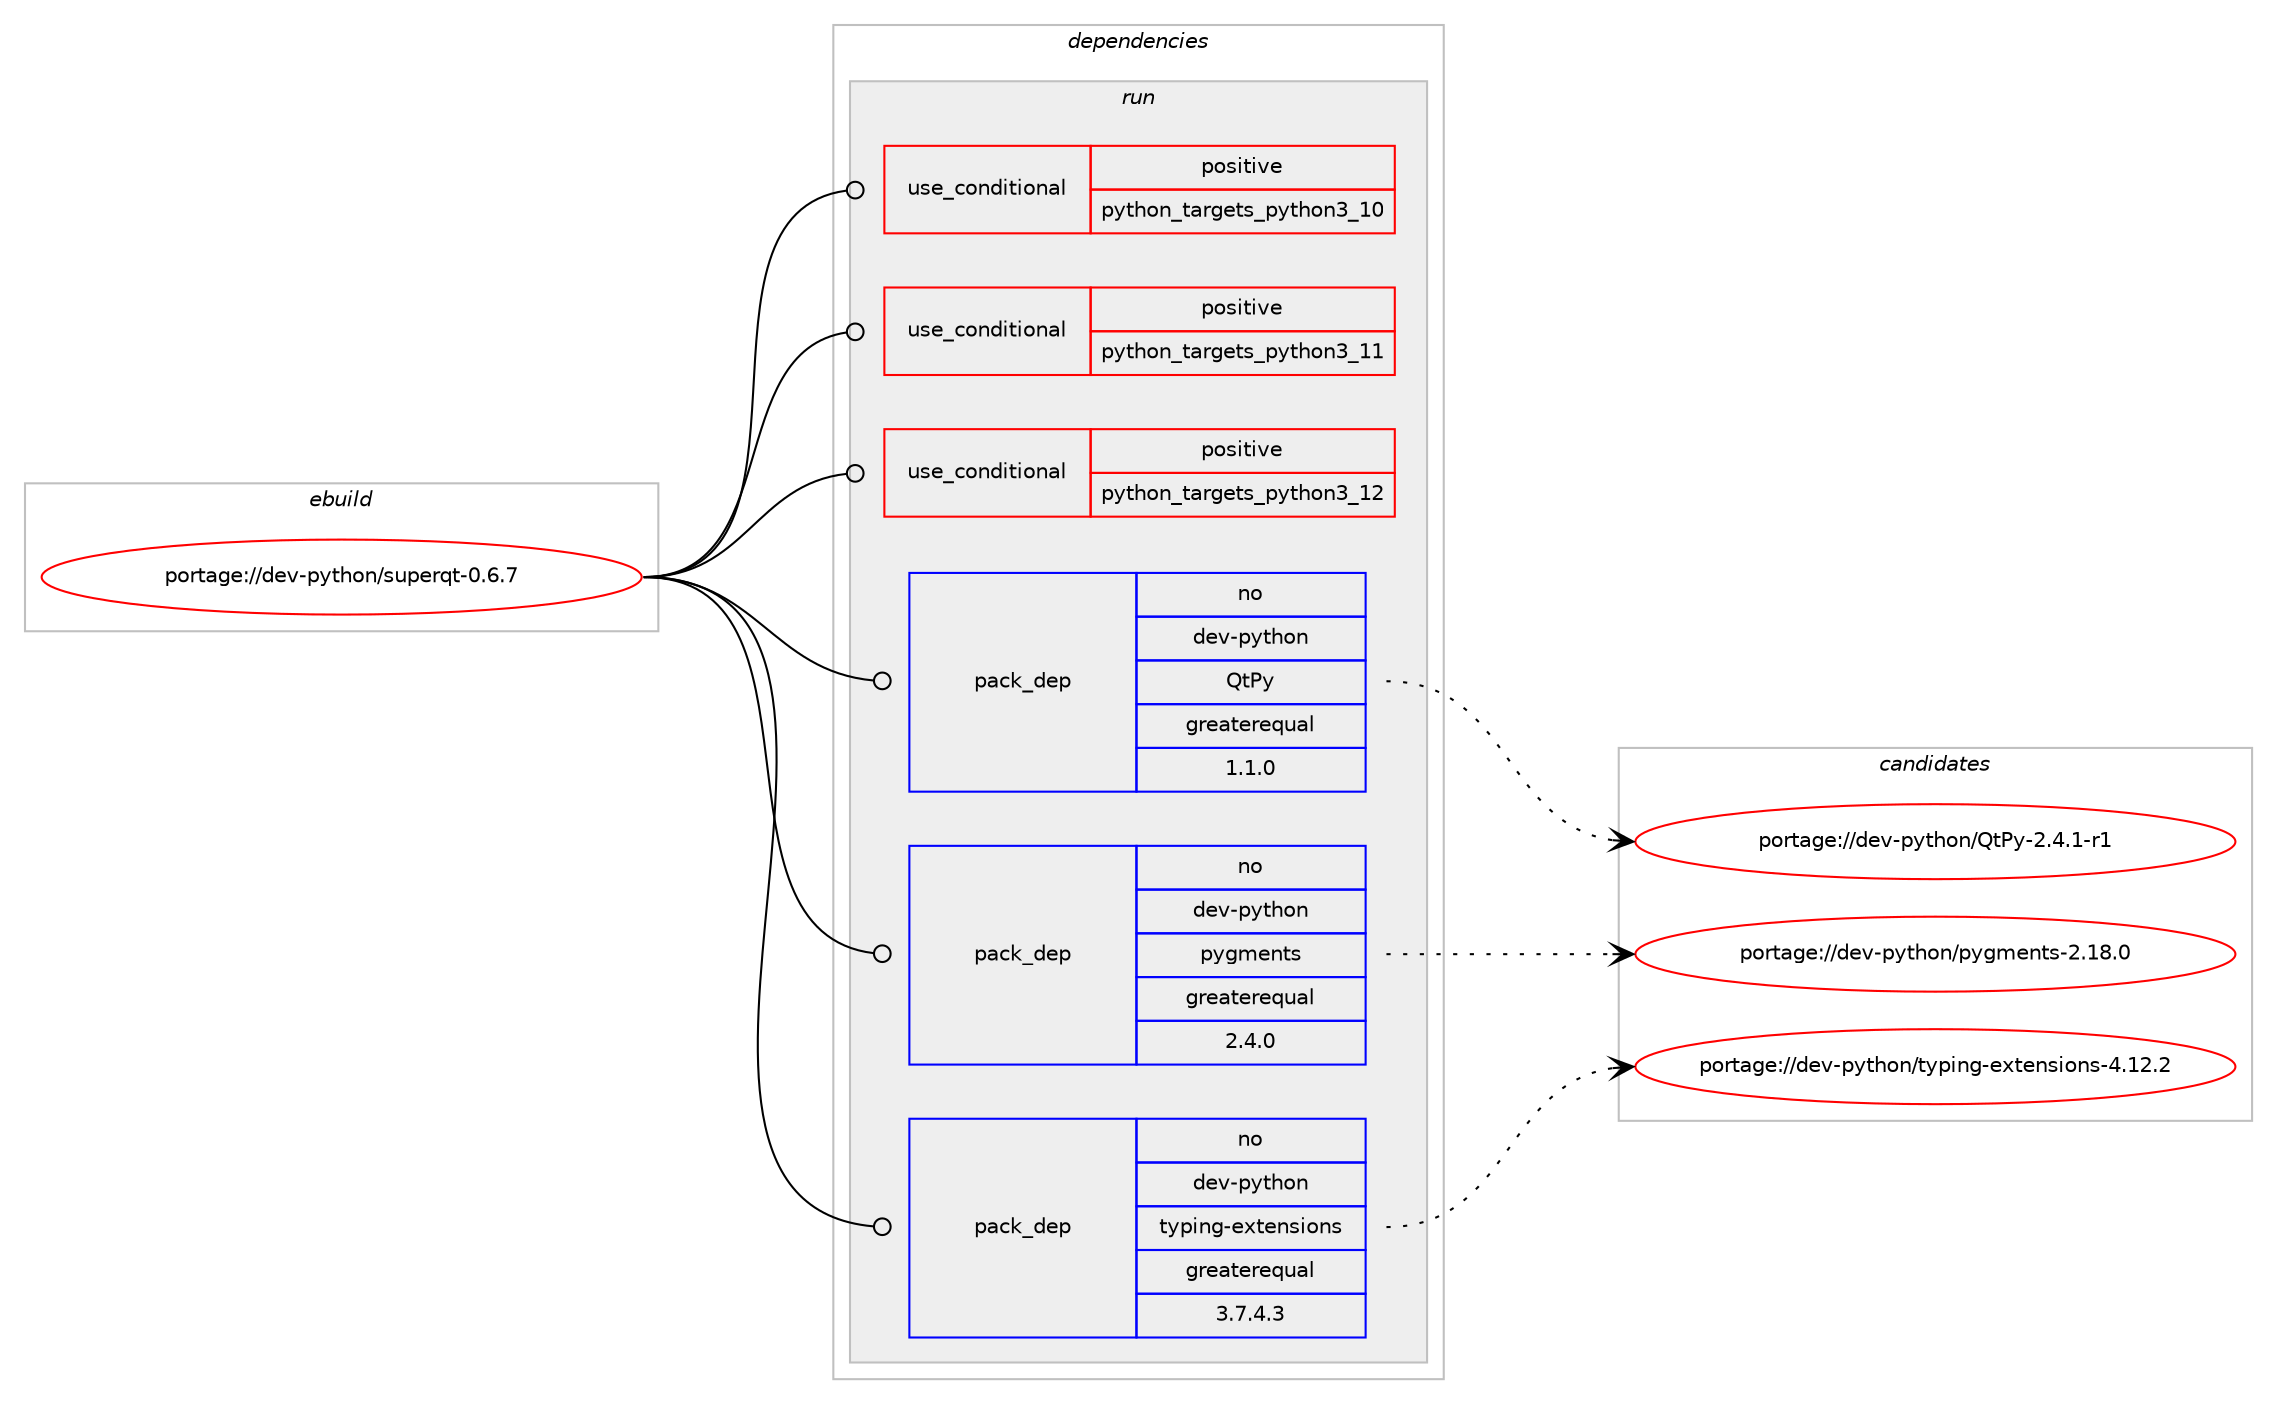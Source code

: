 digraph prolog {

# *************
# Graph options
# *************

newrank=true;
concentrate=true;
compound=true;
graph [rankdir=LR,fontname=Helvetica,fontsize=10,ranksep=1.5];#, ranksep=2.5, nodesep=0.2];
edge  [arrowhead=vee];
node  [fontname=Helvetica,fontsize=10];

# **********
# The ebuild
# **********

subgraph cluster_leftcol {
color=gray;
rank=same;
label=<<i>ebuild</i>>;
id [label="portage://dev-python/superqt-0.6.7", color=red, width=4, href="../dev-python/superqt-0.6.7.svg"];
}

# ****************
# The dependencies
# ****************

subgraph cluster_midcol {
color=gray;
label=<<i>dependencies</i>>;
subgraph cluster_compile {
fillcolor="#eeeeee";
style=filled;
label=<<i>compile</i>>;
}
subgraph cluster_compileandrun {
fillcolor="#eeeeee";
style=filled;
label=<<i>compile and run</i>>;
}
subgraph cluster_run {
fillcolor="#eeeeee";
style=filled;
label=<<i>run</i>>;
subgraph cond38891 {
dependency82901 [label=<<TABLE BORDER="0" CELLBORDER="1" CELLSPACING="0" CELLPADDING="4"><TR><TD ROWSPAN="3" CELLPADDING="10">use_conditional</TD></TR><TR><TD>positive</TD></TR><TR><TD>python_targets_python3_10</TD></TR></TABLE>>, shape=none, color=red];
# *** BEGIN UNKNOWN DEPENDENCY TYPE (TODO) ***
# dependency82901 -> package_dependency(portage://dev-python/superqt-0.6.7,run,no,dev-lang,python,none,[,,],[slot(3.10)],[])
# *** END UNKNOWN DEPENDENCY TYPE (TODO) ***

}
id:e -> dependency82901:w [weight=20,style="solid",arrowhead="odot"];
subgraph cond38892 {
dependency82902 [label=<<TABLE BORDER="0" CELLBORDER="1" CELLSPACING="0" CELLPADDING="4"><TR><TD ROWSPAN="3" CELLPADDING="10">use_conditional</TD></TR><TR><TD>positive</TD></TR><TR><TD>python_targets_python3_11</TD></TR></TABLE>>, shape=none, color=red];
# *** BEGIN UNKNOWN DEPENDENCY TYPE (TODO) ***
# dependency82902 -> package_dependency(portage://dev-python/superqt-0.6.7,run,no,dev-lang,python,none,[,,],[slot(3.11)],[])
# *** END UNKNOWN DEPENDENCY TYPE (TODO) ***

}
id:e -> dependency82902:w [weight=20,style="solid",arrowhead="odot"];
subgraph cond38893 {
dependency82903 [label=<<TABLE BORDER="0" CELLBORDER="1" CELLSPACING="0" CELLPADDING="4"><TR><TD ROWSPAN="3" CELLPADDING="10">use_conditional</TD></TR><TR><TD>positive</TD></TR><TR><TD>python_targets_python3_12</TD></TR></TABLE>>, shape=none, color=red];
# *** BEGIN UNKNOWN DEPENDENCY TYPE (TODO) ***
# dependency82903 -> package_dependency(portage://dev-python/superqt-0.6.7,run,no,dev-lang,python,none,[,,],[slot(3.12)],[])
# *** END UNKNOWN DEPENDENCY TYPE (TODO) ***

}
id:e -> dependency82903:w [weight=20,style="solid",arrowhead="odot"];
subgraph pack42772 {
dependency82904 [label=<<TABLE BORDER="0" CELLBORDER="1" CELLSPACING="0" CELLPADDING="4" WIDTH="220"><TR><TD ROWSPAN="6" CELLPADDING="30">pack_dep</TD></TR><TR><TD WIDTH="110">no</TD></TR><TR><TD>dev-python</TD></TR><TR><TD>QtPy</TD></TR><TR><TD>greaterequal</TD></TR><TR><TD>1.1.0</TD></TR></TABLE>>, shape=none, color=blue];
}
id:e -> dependency82904:w [weight=20,style="solid",arrowhead="odot"];
subgraph pack42773 {
dependency82905 [label=<<TABLE BORDER="0" CELLBORDER="1" CELLSPACING="0" CELLPADDING="4" WIDTH="220"><TR><TD ROWSPAN="6" CELLPADDING="30">pack_dep</TD></TR><TR><TD WIDTH="110">no</TD></TR><TR><TD>dev-python</TD></TR><TR><TD>pygments</TD></TR><TR><TD>greaterequal</TD></TR><TR><TD>2.4.0</TD></TR></TABLE>>, shape=none, color=blue];
}
id:e -> dependency82905:w [weight=20,style="solid",arrowhead="odot"];
subgraph pack42774 {
dependency82906 [label=<<TABLE BORDER="0" CELLBORDER="1" CELLSPACING="0" CELLPADDING="4" WIDTH="220"><TR><TD ROWSPAN="6" CELLPADDING="30">pack_dep</TD></TR><TR><TD WIDTH="110">no</TD></TR><TR><TD>dev-python</TD></TR><TR><TD>typing-extensions</TD></TR><TR><TD>greaterequal</TD></TR><TR><TD>3.7.4.3</TD></TR></TABLE>>, shape=none, color=blue];
}
id:e -> dependency82906:w [weight=20,style="solid",arrowhead="odot"];
}
}

# **************
# The candidates
# **************

subgraph cluster_choices {
rank=same;
color=gray;
label=<<i>candidates</i>>;

subgraph choice42772 {
color=black;
nodesep=1;
choice100101118451121211161041111104781116801214550465246494511449 [label="portage://dev-python/QtPy-2.4.1-r1", color=red, width=4,href="../dev-python/QtPy-2.4.1-r1.svg"];
dependency82904:e -> choice100101118451121211161041111104781116801214550465246494511449:w [style=dotted,weight="100"];
}
subgraph choice42773 {
color=black;
nodesep=1;
choice100101118451121211161041111104711212110310910111011611545504649564648 [label="portage://dev-python/pygments-2.18.0", color=red, width=4,href="../dev-python/pygments-2.18.0.svg"];
dependency82905:e -> choice100101118451121211161041111104711212110310910111011611545504649564648:w [style=dotted,weight="100"];
}
subgraph choice42774 {
color=black;
nodesep=1;
choice10010111845112121116104111110471161211121051101034510112011610111011510511111011545524649504650 [label="portage://dev-python/typing-extensions-4.12.2", color=red, width=4,href="../dev-python/typing-extensions-4.12.2.svg"];
dependency82906:e -> choice10010111845112121116104111110471161211121051101034510112011610111011510511111011545524649504650:w [style=dotted,weight="100"];
}
}

}
